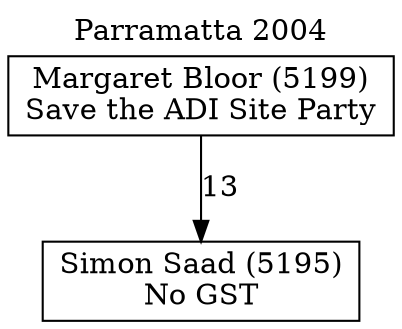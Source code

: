 // House preference flow
digraph "Simon Saad (5195)_Parramatta_2004" {
	graph [label="Parramatta 2004" labelloc=t mclimit=10]
	node [shape=box]
	"Simon Saad (5195)" [label="Simon Saad (5195)
No GST"]
	"Margaret Bloor (5199)" [label="Margaret Bloor (5199)
Save the ADI Site Party"]
	"Margaret Bloor (5199)" -> "Simon Saad (5195)" [label=13]
}
